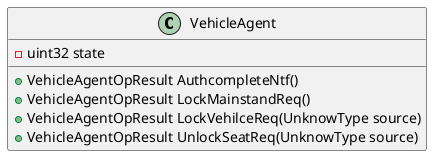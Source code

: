 @startuml



class VehicleAgent {
    + VehicleAgentOpResult AuthcompleteNtf()
    + VehicleAgentOpResult LockMainstandReq()
    + VehicleAgentOpResult LockVehilceReq(UnknowType source)
    + VehicleAgentOpResult UnlockSeatReq(UnknowType source)
    - uint32 state
}


@enduml
